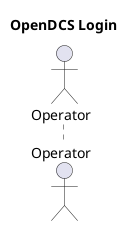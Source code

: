 @startuml

/' OpenDCS UML Sequence Diagram
 '
 ' XXX Add something.
 '/

title OpenDCS Sequence Diagram

actor Operator

title OpenDCS Login



@enduml

